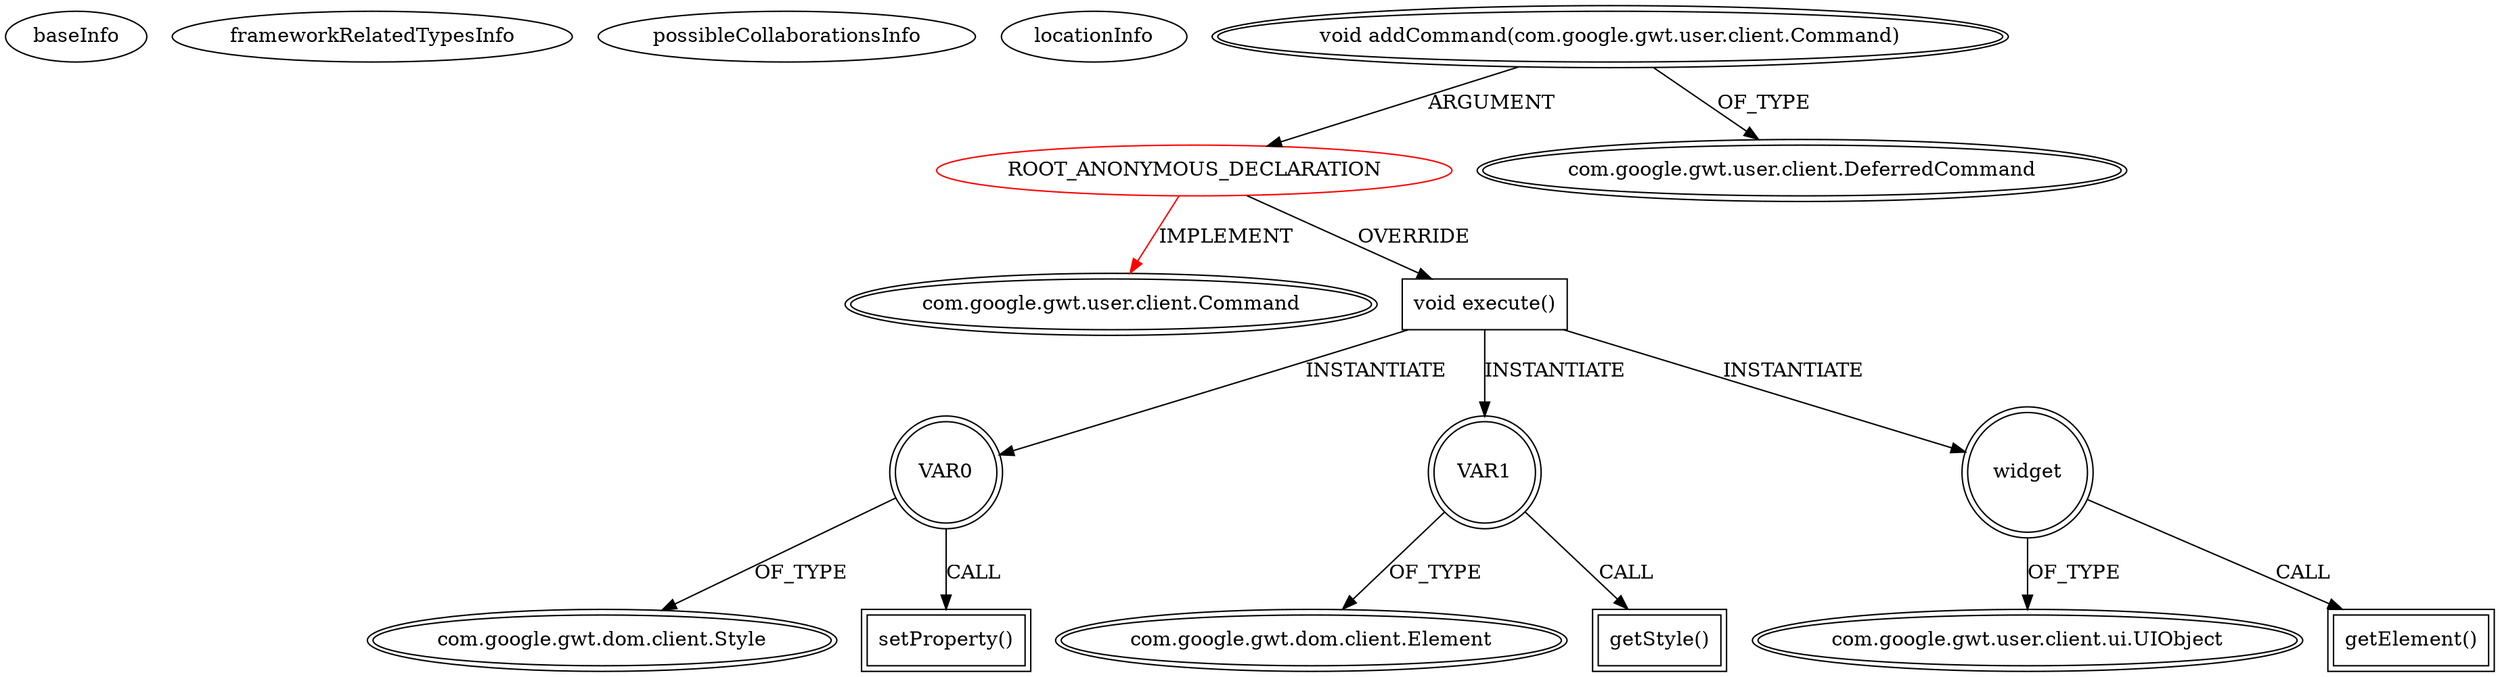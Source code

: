 digraph {
baseInfo[graphId=3302,category="extension_graph",isAnonymous=true,possibleRelation=false]
frameworkRelatedTypesInfo[0="com.google.gwt.user.client.Command"]
possibleCollaborationsInfo[]
locationInfo[projectName="jounik-DashLayout",filePath="/jounik-DashLayout/DashLayout-master/src/org/vaadin/jouni/dashlayout/client/ui/ChildCell.java",contextSignature="void reAlign()",graphId="3302"]
0[label="ROOT_ANONYMOUS_DECLARATION",vertexType="ROOT_ANONYMOUS_DECLARATION",isFrameworkType=false,color=red]
1[label="com.google.gwt.user.client.Command",vertexType="FRAMEWORK_INTERFACE_TYPE",isFrameworkType=true,peripheries=2]
2[label="void addCommand(com.google.gwt.user.client.Command)",vertexType="OUTSIDE_CALL",isFrameworkType=true,peripheries=2]
3[label="com.google.gwt.user.client.DeferredCommand",vertexType="FRAMEWORK_CLASS_TYPE",isFrameworkType=true,peripheries=2]
4[label="void execute()",vertexType="OVERRIDING_METHOD_DECLARATION",isFrameworkType=false,shape=box]
5[label="VAR0",vertexType="VARIABLE_EXPRESION",isFrameworkType=true,peripheries=2,shape=circle]
7[label="com.google.gwt.dom.client.Style",vertexType="FRAMEWORK_CLASS_TYPE",isFrameworkType=true,peripheries=2]
6[label="setProperty()",vertexType="INSIDE_CALL",isFrameworkType=true,peripheries=2,shape=box]
8[label="VAR1",vertexType="VARIABLE_EXPRESION",isFrameworkType=true,peripheries=2,shape=circle]
10[label="com.google.gwt.dom.client.Element",vertexType="FRAMEWORK_CLASS_TYPE",isFrameworkType=true,peripheries=2]
9[label="getStyle()",vertexType="INSIDE_CALL",isFrameworkType=true,peripheries=2,shape=box]
11[label="widget",vertexType="VARIABLE_EXPRESION",isFrameworkType=true,peripheries=2,shape=circle]
13[label="com.google.gwt.user.client.ui.UIObject",vertexType="FRAMEWORK_CLASS_TYPE",isFrameworkType=true,peripheries=2]
12[label="getElement()",vertexType="INSIDE_CALL",isFrameworkType=true,peripheries=2,shape=box]
0->1[label="IMPLEMENT",color=red]
2->0[label="ARGUMENT"]
2->3[label="OF_TYPE"]
0->4[label="OVERRIDE"]
4->5[label="INSTANTIATE"]
5->7[label="OF_TYPE"]
5->6[label="CALL"]
4->8[label="INSTANTIATE"]
8->10[label="OF_TYPE"]
8->9[label="CALL"]
4->11[label="INSTANTIATE"]
11->13[label="OF_TYPE"]
11->12[label="CALL"]
}
